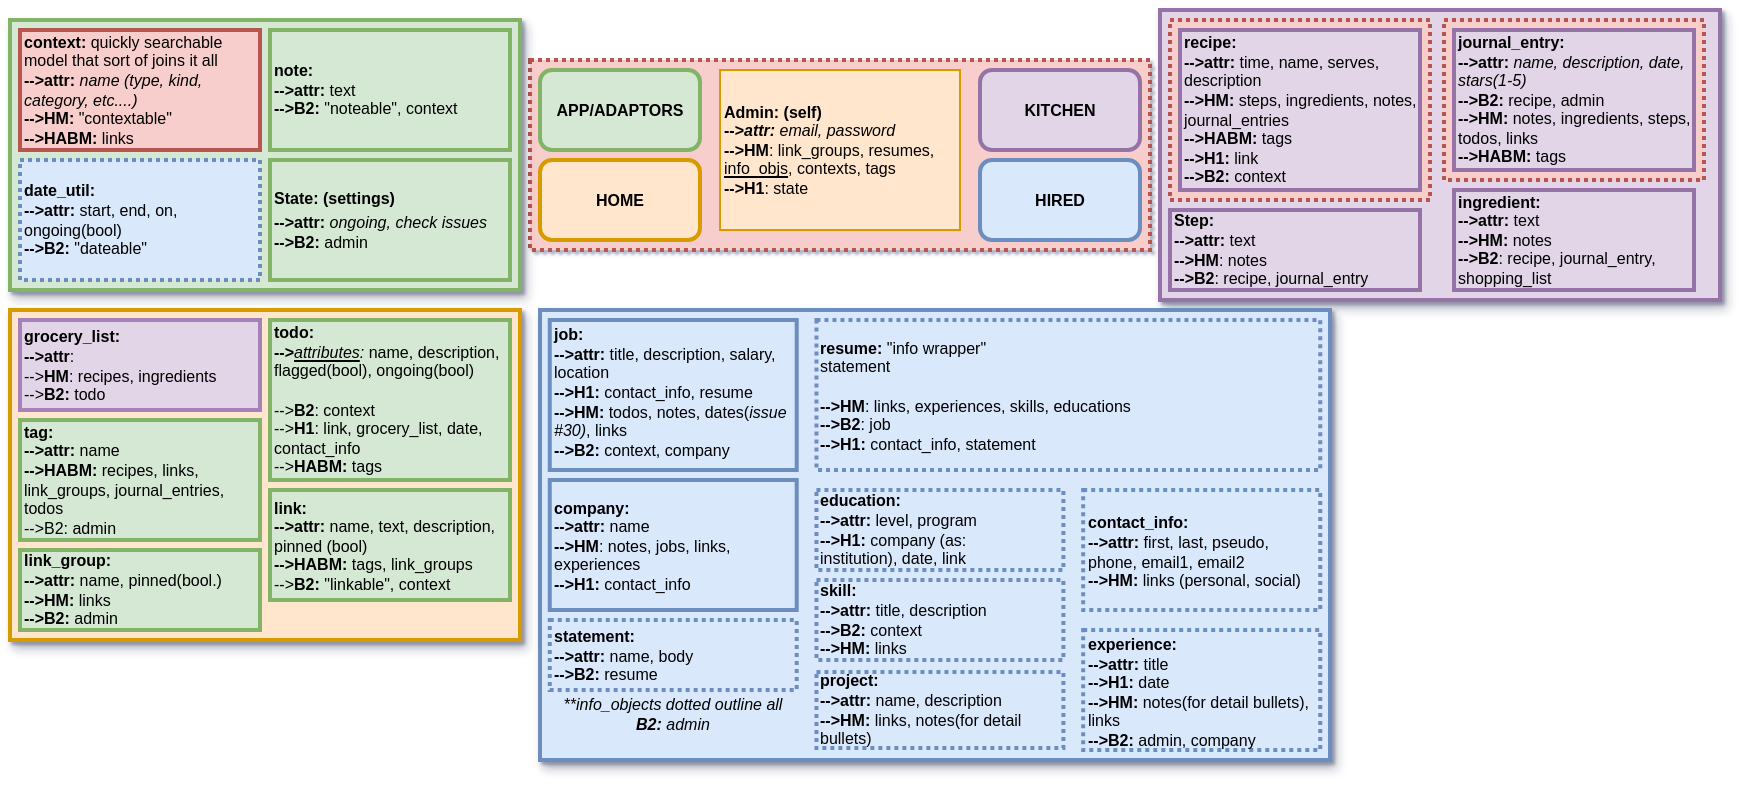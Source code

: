 <mxfile compressed="true" version="16.0.2" type="device"><diagram id="ImDymK1f7_B1jzTCU4_X" name="Page-1"><mxGraphModel dx="307" dy="237" grid="1" gridSize="5" guides="1" tooltips="1" connect="1" arrows="1" fold="1" page="1" pageScale="1" pageWidth="1100" pageHeight="850" math="0" shadow="1"><root><mxCell id="0"/><mxCell id="1" parent="0"/><mxCell id="bXCQmQiE10ZwkFKLM6Ez-20" value="" style="rounded=0;whiteSpace=wrap;html=1;shadow=0;glass=0;sketch=0;fontSize=8;strokeWidth=2;align=left;fillColor=#f8cecc;strokeColor=#b85450;dashed=1;dashPattern=1 1;" parent="1" vertex="1"><mxGeometry x="1225" y="35" width="310" height="95" as="geometry"/></mxCell><mxCell id="bt28WQiRK-6ye6KYPw5y-67" value="" style="rounded=0;whiteSpace=wrap;html=1;shadow=1;glass=0;sketch=0;fontSize=7;strokeColor=#d79b00;strokeWidth=2;fillColor=#ffe6cc;container=0;" parent="1" vertex="1"><mxGeometry x="965" y="160" width="255" height="165" as="geometry"/></mxCell><mxCell id="bt28WQiRK-6ye6KYPw5y-33" value="" style="rounded=0;whiteSpace=wrap;html=1;shadow=1;glass=0;sketch=0;fontSize=7;strokeColor=#9673a6;strokeWidth=2;fillColor=#e1d5e7;" parent="1" vertex="1"><mxGeometry x="1540" y="10" width="280" height="145" as="geometry"/></mxCell><mxCell id="bt28WQiRK-6ye6KYPw5y-1" value="&lt;b&gt;Admin: (self)&lt;/b&gt;&lt;br&gt;&lt;b&gt;--&amp;gt;&lt;/b&gt;&lt;i&gt;&lt;b&gt;attr:&lt;/b&gt; email, password&lt;/i&gt;&lt;br&gt;&lt;b&gt;--&amp;gt;HM&lt;/b&gt;: link_groups, resumes, &lt;u&gt;info_objs&lt;/u&gt;, contexts, tags&lt;br&gt;&lt;b&gt;--&amp;gt;H1&lt;/b&gt;: state" style="rounded=0;whiteSpace=wrap;html=1;fontSize=8;align=left;fillColor=#ffe6cc;strokeColor=#d79b00;rotation=0;container=0;" parent="1" vertex="1"><mxGeometry x="1320" y="40" width="120" height="80" as="geometry"/></mxCell><mxCell id="bt28WQiRK-6ye6KYPw5y-46" value="&lt;b&gt;KITCHEN&lt;br&gt;&lt;/b&gt;" style="rounded=1;whiteSpace=wrap;html=1;fontSize=8;align=center;fillColor=#e1d5e7;strokeColor=#9673a6;rotation=0;container=0;strokeWidth=2;" parent="1" vertex="1"><mxGeometry x="1450" y="40" width="80" height="40" as="geometry"/></mxCell><mxCell id="bt28WQiRK-6ye6KYPw5y-47" value="&lt;b&gt;HIRED&lt;br&gt;&lt;/b&gt;" style="rounded=1;whiteSpace=wrap;html=1;fontSize=8;align=center;fillColor=#dae8fc;strokeColor=#6c8ebf;rotation=0;container=0;strokeWidth=2;" parent="1" vertex="1"><mxGeometry x="1450" y="85" width="80" height="40" as="geometry"/></mxCell><mxCell id="bt28WQiRK-6ye6KYPw5y-45" value="&lt;b&gt;APP/ADAPTORS&lt;br&gt;&lt;/b&gt;" style="rounded=1;whiteSpace=wrap;html=1;fontSize=8;align=center;fillColor=#d5e8d4;strokeColor=#82b366;rotation=0;container=0;strokeWidth=2;" parent="1" vertex="1"><mxGeometry x="1230" y="40" width="80" height="40" as="geometry"/></mxCell><mxCell id="bt28WQiRK-6ye6KYPw5y-39" value="" style="rounded=0;whiteSpace=wrap;html=1;shadow=1;glass=0;sketch=0;fontSize=7;strokeColor=#82b366;strokeWidth=2;fillColor=#d5e8d4;" parent="1" vertex="1"><mxGeometry x="965" y="15" width="255" height="135" as="geometry"/></mxCell><mxCell id="bt28WQiRK-6ye6KYPw5y-2" value="&lt;b&gt;State: (settings)&lt;br&gt;&lt;/b&gt;&lt;font size=&quot;1&quot;&gt;&lt;span style=&quot;font-size: 8px&quot;&gt;&lt;b&gt;--&amp;gt;attr:&lt;/b&gt;&lt;i&gt; ongoing, check issues&lt;/i&gt;&lt;/span&gt;&lt;/font&gt;&lt;br&gt;&lt;b&gt;--&amp;gt;&lt;/b&gt;&lt;b&gt;B2: &lt;/b&gt;admin&amp;nbsp;" style="rounded=0;whiteSpace=wrap;html=1;fontSize=8;align=left;fillColor=#d5e8d4;strokeColor=#82b366;rotation=0;container=0;strokeWidth=2;shadow=0;" parent="1" vertex="1"><mxGeometry x="1095" y="85" width="120" height="60" as="geometry"/></mxCell><mxCell id="bt28WQiRK-6ye6KYPw5y-8" value="&lt;b&gt;context: &lt;/b&gt;quickly searchable model that sort of joins it all&lt;br&gt;&lt;b&gt;--&amp;gt;attr:&lt;/b&gt;&lt;i&gt;&amp;nbsp;name (type, kind, category, etc....)&lt;/i&gt;&lt;br&gt;&lt;b&gt;--&amp;gt;HM:&lt;/b&gt; &quot;contextable&quot;&lt;br&gt;&lt;b&gt;--&amp;gt;HABM: &lt;/b&gt;links&amp;nbsp;" style="rounded=0;whiteSpace=wrap;html=1;fontSize=8;align=left;fillColor=#f8cecc;strokeColor=#b85450;rotation=0;container=0;strokeWidth=2;" parent="1" vertex="1"><mxGeometry x="970" y="20" width="120" height="60" as="geometry"/></mxCell><mxCell id="bt28WQiRK-6ye6KYPw5y-11" value="&lt;b&gt;note:&amp;nbsp;&lt;/b&gt;&lt;br&gt;&lt;b&gt;--&amp;gt;attr:&lt;/b&gt; text&lt;br&gt;&lt;b&gt;--&amp;gt;B2: &lt;/b&gt;&quot;noteable&quot;, context" style="rounded=0;whiteSpace=wrap;html=1;fontSize=8;align=left;fillColor=#d5e8d4;strokeColor=#82b366;rotation=0;container=0;strokeWidth=2;shadow=0;" parent="1" vertex="1"><mxGeometry x="1095" y="20" width="120" height="60" as="geometry"/></mxCell><mxCell id="bt28WQiRK-6ye6KYPw5y-84" value="&lt;span style=&quot;font-size: 8px&quot;&gt;&lt;b&gt;date_util:&lt;/b&gt;&lt;br&gt;&lt;b&gt;--&amp;gt;attr: &lt;/b&gt;start, end, on, ongoing(bool)&lt;br&gt;&lt;b&gt;--&amp;gt;B2: &lt;/b&gt;&quot;dateable&quot;&lt;br&gt;&lt;/span&gt;" style="rounded=0;whiteSpace=wrap;html=1;shadow=0;glass=0;sketch=0;fontSize=7;strokeColor=#6c8ebf;strokeWidth=2;fillColor=#dae8fc;align=left;dashed=1;dashPattern=1 1;" parent="1" vertex="1"><mxGeometry x="970" y="85" width="120" height="60" as="geometry"/></mxCell><mxCell id="bt28WQiRK-6ye6KYPw5y-28" value="" style="rounded=0;whiteSpace=wrap;html=1;shadow=0;glass=0;sketch=0;fontSize=8;strokeWidth=2;align=left;fillColor=#f8cecc;strokeColor=#b85450;dashed=1;dashPattern=1 1;" parent="1" vertex="1"><mxGeometry x="1545" y="15" width="130" height="90" as="geometry"/></mxCell><mxCell id="bt28WQiRK-6ye6KYPw5y-17" value="&lt;b&gt;recipe:&lt;/b&gt;&lt;br&gt;&lt;b&gt;--&amp;gt;attr:&lt;/b&gt; time, name, serves, description&lt;br&gt;&lt;b&gt;--&amp;gt;HM:&lt;/b&gt; steps, ingredients, notes, journal_entries&lt;br&gt;&lt;b&gt;--&amp;gt;HABM: &lt;/b&gt;tags&lt;br&gt;&lt;b&gt;--&amp;gt;H1:&lt;/b&gt;&amp;nbsp;link&lt;br&gt;&lt;b&gt;--&amp;gt;B2: &lt;/b&gt;context" style="rounded=0;whiteSpace=wrap;html=1;fontSize=8;align=left;fillColor=#e1d5e7;strokeColor=#9673a6;rotation=0;container=0;strokeWidth=2;" parent="1" vertex="1"><mxGeometry x="1550" y="20" width="120" height="80" as="geometry"/></mxCell><mxCell id="bt28WQiRK-6ye6KYPw5y-53" value="" style="rounded=0;whiteSpace=wrap;html=1;shadow=0;glass=0;sketch=0;fontSize=8;strokeWidth=2;align=left;fillColor=#f8cecc;strokeColor=#b85450;dashed=1;dashPattern=1 1;" parent="1" vertex="1"><mxGeometry x="1682" y="15" width="130" height="80" as="geometry"/></mxCell><mxCell id="bt28WQiRK-6ye6KYPw5y-20" value="&lt;b&gt;journal_entry:&amp;nbsp;&lt;/b&gt;&lt;br&gt;&lt;b&gt;--&amp;gt;&lt;/b&gt;&lt;b&gt;attr:&lt;/b&gt;&lt;i&gt; name, description, date, stars(1-5)&lt;/i&gt;&lt;br&gt;&lt;b&gt;--&amp;gt;B2:&lt;/b&gt; recipe, admin&lt;br&gt;&lt;b&gt;--&amp;gt;HM: &lt;/b&gt;notes, ingredients, steps, todos, links&lt;br&gt;&lt;b&gt;--&amp;gt;&lt;/b&gt;&lt;b&gt;HABM: &lt;/b&gt;tags" style="rounded=0;whiteSpace=wrap;html=1;fontSize=8;align=left;fillColor=#e1d5e7;strokeColor=#9673a6;rotation=0;container=0;strokeWidth=2;" parent="1" vertex="1"><mxGeometry x="1687" y="20" width="120" height="70" as="geometry"/></mxCell><mxCell id="bt28WQiRK-6ye6KYPw5y-7" value="&lt;b&gt;link:&lt;/b&gt;&lt;br&gt;&lt;b&gt;--&amp;gt;&lt;/b&gt;&lt;b&gt;attr:&lt;/b&gt; name, text, description, pinned (bool)&lt;br&gt;&lt;b&gt;--&amp;gt;HABM:&lt;/b&gt; tags, link_groups&lt;br&gt;--&amp;gt;&lt;b&gt;B2:&lt;/b&gt; &quot;linkable&quot;, context" style="rounded=0;whiteSpace=wrap;html=1;fontSize=8;align=left;fillColor=#d5e8d4;strokeColor=#82b366;rotation=0;container=0;strokeWidth=2;" parent="1" vertex="1"><mxGeometry x="1095" y="250" width="120" height="55" as="geometry"/></mxCell><mxCell id="bt28WQiRK-6ye6KYPw5y-10" value="&lt;b&gt;tag:&amp;nbsp;&lt;/b&gt;&lt;br&gt;&lt;b&gt;--&amp;gt;attr:&lt;/b&gt;&lt;i&gt;&amp;nbsp;&lt;/i&gt;name&lt;br&gt;&lt;b&gt;--&amp;gt;HABM:&lt;/b&gt;&amp;nbsp;recipes, links, link_groups, journal_entries, todos&lt;br&gt;--&amp;gt;B2: admin" style="rounded=0;whiteSpace=wrap;html=1;fontSize=8;align=left;fillColor=#d5e8d4;strokeColor=#82b366;rotation=0;container=0;strokeWidth=2;" parent="1" vertex="1"><mxGeometry x="970" y="215" width="120" height="60" as="geometry"/></mxCell><mxCell id="bt28WQiRK-6ye6KYPw5y-66" value="&lt;b&gt;HOME&lt;br&gt;&lt;/b&gt;" style="rounded=1;whiteSpace=wrap;html=1;fontSize=8;align=center;fillColor=#ffe6cc;strokeColor=#d79b00;rotation=0;container=0;strokeWidth=2;" parent="1" vertex="1"><mxGeometry x="1230" y="85" width="80" height="40" as="geometry"/></mxCell><mxCell id="bt28WQiRK-6ye6KYPw5y-23" value="&lt;b&gt;grocery_list:&lt;/b&gt;&lt;br&gt;&lt;b&gt;--&amp;gt;attr&lt;/b&gt;:&lt;br&gt;--&amp;gt;&lt;b&gt;HM&lt;/b&gt;: recipes, ingredients&lt;br&gt;--&amp;gt;&lt;b&gt;B2: &lt;/b&gt;todo" style="rounded=0;whiteSpace=wrap;html=1;fontSize=8;align=left;fillColor=#e1d5e7;strokeColor=#A680B8;rotation=0;container=0;strokeWidth=2;" parent="1" vertex="1"><mxGeometry x="970" y="165" width="120" height="45" as="geometry"/></mxCell><mxCell id="bt28WQiRK-6ye6KYPw5y-24" value="&lt;b&gt;todo:&lt;/b&gt;&lt;br&gt;&lt;b&gt;--&amp;gt;&lt;/b&gt;&lt;i&gt;&lt;u&gt;attributes&lt;/u&gt;: &lt;/i&gt;name, description,&amp;nbsp; flagged(bool), ongoing(bool)&lt;br&gt;&lt;br&gt;--&amp;gt;&lt;b&gt;B2&lt;/b&gt;: context&lt;br&gt;--&amp;gt;&lt;b&gt;H1&lt;/b&gt;: link, grocery_list, date, contact_info&lt;br&gt;--&amp;gt;&lt;b&gt;HABM: &lt;/b&gt;tags" style="rounded=0;whiteSpace=wrap;html=1;fontSize=8;align=left;fillColor=#d5e8d4;strokeColor=#82b366;rotation=0;container=0;strokeWidth=2;" parent="1" vertex="1"><mxGeometry x="1095" y="165" width="120" height="80" as="geometry"/></mxCell><mxCell id="bXCQmQiE10ZwkFKLM6Ez-23" value="&lt;b&gt;link_group:&amp;nbsp;&lt;/b&gt;&lt;br&gt;&lt;b&gt;--&amp;gt;attr:&lt;/b&gt;&lt;i&gt;&amp;nbsp;&lt;/i&gt;name, pinned(bool.)&lt;br&gt;&lt;b&gt;--&amp;gt;HM:&lt;/b&gt;&amp;nbsp;links&lt;br&gt;&lt;b&gt;--&amp;gt;B2: &lt;/b&gt;admin" style="rounded=0;whiteSpace=wrap;html=1;fontSize=8;align=left;fillColor=#d5e8d4;strokeColor=#82b366;rotation=0;container=0;strokeWidth=2;" parent="1" vertex="1"><mxGeometry x="970" y="280" width="120" height="40" as="geometry"/></mxCell><mxCell id="bt28WQiRK-6ye6KYPw5y-21" value="&lt;b&gt;ingredient:&lt;/b&gt;&lt;br&gt;&lt;b&gt;--&amp;gt;&lt;/b&gt;&lt;b&gt;attr:&lt;/b&gt; text&lt;br&gt;&lt;b&gt;--&amp;gt;HM: &lt;/b&gt;notes&lt;br&gt;&lt;b&gt;--&amp;gt;B2&lt;/b&gt;: recipe, journal_entry, shopping_list" style="rounded=0;whiteSpace=wrap;html=1;fontSize=8;align=left;fillColor=#e1d5e7;strokeColor=#9673a6;rotation=0;container=0;strokeWidth=2;" parent="1" vertex="1"><mxGeometry x="1687" y="100" width="120" height="50" as="geometry"/></mxCell><mxCell id="bt28WQiRK-6ye6KYPw5y-22" value="&lt;b&gt;Step:&lt;/b&gt;&lt;br&gt;&lt;b&gt;--&amp;gt;attr:&lt;/b&gt;&lt;i&gt;&amp;nbsp;&lt;/i&gt;text&lt;br&gt;&lt;b&gt;--&amp;gt;HM&lt;/b&gt;: notes&lt;br&gt;&lt;b&gt;--&amp;gt;B2&lt;/b&gt;: recipe, journal_entry" style="rounded=0;whiteSpace=wrap;html=1;fontSize=8;align=left;fillColor=#e1d5e7;strokeColor=#9673a6;rotation=0;container=0;strokeWidth=2;" parent="1" vertex="1"><mxGeometry x="1545" y="110" width="125" height="40" as="geometry"/></mxCell><mxCell id="bt28WQiRK-6ye6KYPw5y-43" value="" style="rounded=0;whiteSpace=wrap;html=1;shadow=1;glass=0;sketch=0;fontSize=7;strokeColor=#6c8ebf;strokeWidth=2;fillColor=#dae8fc;" parent="1" vertex="1"><mxGeometry x="1230" y="160" width="395" height="225" as="geometry"/></mxCell><mxCell id="bt28WQiRK-6ye6KYPw5y-25" value="&lt;b&gt;company:&lt;/b&gt;&lt;br&gt;&lt;b&gt;--&amp;gt;attr:&lt;/b&gt; name&lt;br&gt;&lt;b&gt;--&amp;gt;HM&lt;/b&gt;: notes, jobs, links, experiences&lt;br&gt;&lt;b&gt;--&amp;gt;H1: &lt;/b&gt;contact_info" style="rounded=0;whiteSpace=wrap;html=1;fontSize=8;align=left;fillColor=#dae8fc;strokeColor=#6c8ebf;rotation=0;container=0;strokeWidth=2;" parent="1" vertex="1"><mxGeometry x="1234.878" y="245" width="123.476" height="65" as="geometry"/></mxCell><mxCell id="bt28WQiRK-6ye6KYPw5y-27" value="&lt;b&gt;resume: &lt;/b&gt;&quot;info wrapper&quot;&lt;br&gt;statement&lt;br&gt;&lt;br&gt;&lt;b&gt;--&amp;gt;HM&lt;/b&gt;: links, experiences, skills, educations&lt;br&gt;&lt;b&gt;--&amp;gt;B2&lt;/b&gt;: job&lt;br&gt;&lt;b&gt;--&amp;gt;H1:&lt;/b&gt; contact_info, statement" style="rounded=0;whiteSpace=wrap;html=1;fontSize=8;align=left;fillColor=#dae8fc;strokeColor=#6c8ebf;rotation=0;container=0;strokeWidth=2;dashed=1;dashPattern=1 1;" parent="1" vertex="1"><mxGeometry x="1368.232" y="165" width="251.89" height="75" as="geometry"/></mxCell><mxCell id="bt28WQiRK-6ye6KYPw5y-73" value="&lt;font size=&quot;1&quot;&gt;&lt;span style=&quot;font-size: 8px&quot;&gt;&lt;b&gt;contact_info:&lt;/b&gt;&lt;br&gt;&lt;div&gt;&lt;b style=&quot;font-weight: bold&quot;&gt;--&amp;gt;&lt;/b&gt;&lt;b&gt;attr:&lt;/b&gt; first, last, pseudo, phone, email1, email2&lt;/div&gt;&lt;div&gt;&lt;b&gt;--&amp;gt;HM: &lt;/b&gt;links (personal, social)&lt;/div&gt;&lt;/span&gt;&lt;/font&gt;" style="rounded=0;whiteSpace=wrap;html=1;shadow=0;glass=0;sketch=0;fontSize=7;strokeColor=#6c8ebf;strokeWidth=2;fillColor=#dae8fc;align=left;dashed=1;dashPattern=1 1;" parent="1" vertex="1"><mxGeometry x="1501.585" y="250" width="118.537" height="60" as="geometry"/></mxCell><mxCell id="bt28WQiRK-6ye6KYPw5y-82" value="&lt;font size=&quot;1&quot;&gt;&lt;span style=&quot;font-size: 8px&quot;&gt;&lt;b&gt;experience:&lt;/b&gt;&lt;br&gt;&lt;div&gt;&lt;b style=&quot;font-weight: bold&quot;&gt;--&amp;gt;&lt;/b&gt;&lt;b&gt;attr:&lt;/b&gt;&amp;nbsp;title&lt;/div&gt;&lt;div&gt;&lt;b&gt;--&amp;gt;H1: &lt;/b&gt;date&lt;/div&gt;&lt;div&gt;&lt;b&gt;--&amp;gt;HM: &lt;/b&gt;notes(for detail bullets), links&lt;/div&gt;&lt;div&gt;&lt;b&gt;--&amp;gt;B2: &lt;/b&gt;admin, company&lt;/div&gt;&lt;/span&gt;&lt;/font&gt;" style="rounded=0;whiteSpace=wrap;html=1;shadow=0;glass=0;sketch=0;fontSize=7;strokeColor=#6c8ebf;strokeWidth=2;fillColor=#dae8fc;align=left;dashed=1;dashPattern=1 1;" parent="1" vertex="1"><mxGeometry x="1501.585" y="320" width="118.537" height="60" as="geometry"/></mxCell><mxCell id="bt28WQiRK-6ye6KYPw5y-83" value="&lt;span style=&quot;font-size: 8px&quot;&gt;&lt;b&gt;skill:&lt;/b&gt;&lt;br&gt;&lt;b&gt;--&amp;gt;attr: &lt;/b&gt;title, description&lt;br&gt;&lt;b&gt;--&amp;gt;B2: &lt;/b&gt;context&lt;br&gt;&lt;b&gt;--&amp;gt;HM: &lt;/b&gt;links&lt;br&gt;&lt;/span&gt;" style="rounded=0;whiteSpace=wrap;html=1;shadow=0;glass=0;sketch=0;fontSize=7;strokeColor=#6c8ebf;strokeWidth=2;fillColor=#dae8fc;align=left;dashed=1;dashPattern=1 1;" parent="1" vertex="1"><mxGeometry x="1368.232" y="295" width="123.476" height="40" as="geometry"/></mxCell><mxCell id="bt28WQiRK-6ye6KYPw5y-85" value="&lt;span style=&quot;font-size: 8px&quot;&gt;&lt;b&gt;project:&lt;br&gt;--&amp;gt;attr:&lt;/b&gt; name, description&lt;br&gt;&lt;b&gt;--&amp;gt;HM: &lt;/b&gt;links, notes(&lt;/span&gt;&lt;span style=&quot;font-size: 8px&quot;&gt;for detail bullets&lt;/span&gt;&lt;span style=&quot;font-size: 8px&quot;&gt;)&lt;br&gt;&lt;/span&gt;" style="rounded=0;whiteSpace=wrap;html=1;shadow=0;glass=0;sketch=0;fontSize=7;strokeColor=#6c8ebf;strokeWidth=2;fillColor=#dae8fc;align=left;dashed=1;dashPattern=1 1;" parent="1" vertex="1"><mxGeometry x="1368.232" y="341" width="123.476" height="38" as="geometry"/></mxCell><mxCell id="bt28WQiRK-6ye6KYPw5y-87" value="&lt;span style=&quot;font-size: 8px&quot;&gt;&lt;b&gt;job:&lt;/b&gt;&lt;br&gt;&lt;b&gt;--&amp;gt;attr: &lt;/b&gt;title, description, salary, location&lt;br&gt;&lt;b&gt;--&amp;gt;H1: &lt;/b&gt;contact_info, resume&lt;br&gt;&lt;b&gt;--&amp;gt;HM: &lt;/b&gt;todos, notes, dates(&lt;i&gt;issue #30)&lt;/i&gt;, links&lt;br&gt;&lt;b&gt;--&amp;gt;B2: &lt;/b&gt;context, company&lt;br&gt;&lt;br&gt;&lt;/span&gt;" style="rounded=0;whiteSpace=wrap;html=1;shadow=0;glass=0;sketch=0;fontSize=7;strokeColor=#6c8ebf;strokeWidth=2;fillColor=#dae8fc;align=left;labelPosition=center;verticalLabelPosition=middle;verticalAlign=middle;spacingTop=7;" parent="1" vertex="1"><mxGeometry x="1234.878" y="165" width="123.476" height="75" as="geometry"/></mxCell><mxCell id="bt28WQiRK-6ye6KYPw5y-91" value="&lt;span style=&quot;font-size: 8px&quot;&gt;&lt;b&gt;education:&lt;br&gt;--&amp;gt;attr: &lt;/b&gt;level, program&amp;nbsp;&lt;b&gt;&lt;br&gt;--&amp;gt;H1: &lt;/b&gt;company (as: institution),&lt;b&gt;&amp;nbsp;&lt;/b&gt;date, link&lt;/span&gt;&lt;span style=&quot;font-size: 8px&quot;&gt;&lt;br&gt;&lt;/span&gt;" style="rounded=0;whiteSpace=wrap;html=1;shadow=0;glass=0;sketch=0;fontSize=7;strokeColor=#6c8ebf;strokeWidth=2;fillColor=#dae8fc;align=left;dashed=1;dashPattern=1 1;" parent="1" vertex="1"><mxGeometry x="1368.232" y="250" width="123.476" height="40" as="geometry"/></mxCell><mxCell id="rQdxxhRuiaD-gHXUzfdX-1" value="&lt;i&gt;**info_objects dotted outline all &lt;b&gt;B2: &lt;/b&gt;admin&lt;/i&gt;" style="text;html=1;strokeColor=none;fillColor=none;align=center;verticalAlign=middle;whiteSpace=wrap;rounded=0;labelPosition=center;verticalLabelPosition=middle;fontSize=8;" parent="1" vertex="1"><mxGeometry x="1234.878" y="350" width="123.476" height="23" as="geometry"/></mxCell><mxCell id="rQdxxhRuiaD-gHXUzfdX-4" value="&lt;span style=&quot;font-size: 8px&quot;&gt;&lt;b&gt;statement:&amp;nbsp;&lt;/b&gt;&lt;br&gt;&lt;b&gt;--&amp;gt;attr: &lt;/b&gt;name, body&lt;br&gt;&lt;b&gt;--&amp;gt;B2: &lt;/b&gt;resume&lt;br&gt;&lt;/span&gt;" style="rounded=0;whiteSpace=wrap;html=1;shadow=0;glass=0;sketch=0;fontSize=7;strokeColor=#6c8ebf;strokeWidth=2;fillColor=#dae8fc;align=left;dashed=1;dashPattern=1 1;" parent="1" vertex="1"><mxGeometry x="1234.878" y="315" width="123.476" height="35" as="geometry"/></mxCell></root></mxGraphModel></diagram></mxfile>